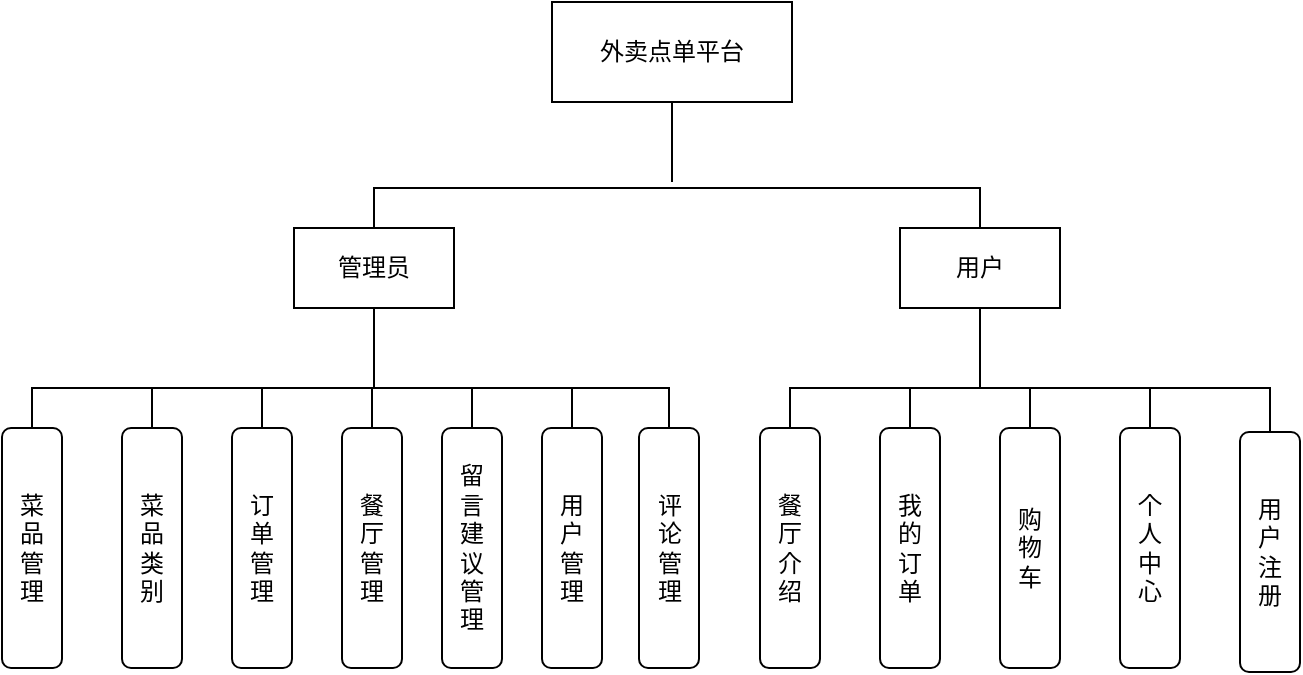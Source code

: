 <mxfile version="26.1.3">
  <diagram name="Page-1" id="JHV74EESAGVAJMFI_ccz">
    <mxGraphModel dx="880" dy="468" grid="0" gridSize="10" guides="1" tooltips="1" connect="1" arrows="1" fold="1" page="1" pageScale="1" pageWidth="827" pageHeight="1169" math="0" shadow="0">
      <root>
        <mxCell id="0" />
        <mxCell id="1" parent="0" />
        <mxCell id="zwk8hmQ4Gzmi6fZlgGOX-1" style="edgeStyle=orthogonalEdgeStyle;rounded=0;orthogonalLoop=1;jettySize=auto;html=1;endArrow=none;startFill=0;" edge="1" parent="1" source="zwk8hmQ4Gzmi6fZlgGOX-2">
          <mxGeometry relative="1" as="geometry">
            <mxPoint x="400" y="180" as="targetPoint" />
          </mxGeometry>
        </mxCell>
        <mxCell id="zwk8hmQ4Gzmi6fZlgGOX-2" value="外卖点单平台" style="rounded=0;whiteSpace=wrap;html=1;" vertex="1" parent="1">
          <mxGeometry x="340" y="90" width="120" height="50" as="geometry" />
        </mxCell>
        <mxCell id="zwk8hmQ4Gzmi6fZlgGOX-3" style="edgeStyle=orthogonalEdgeStyle;rounded=0;orthogonalLoop=1;jettySize=auto;html=1;endArrow=none;startFill=0;" edge="1" parent="1">
          <mxGeometry relative="1" as="geometry">
            <mxPoint x="251" y="283" as="targetPoint" />
            <mxPoint x="251" y="233" as="sourcePoint" />
          </mxGeometry>
        </mxCell>
        <mxCell id="zwk8hmQ4Gzmi6fZlgGOX-4" style="edgeStyle=orthogonalEdgeStyle;rounded=0;orthogonalLoop=1;jettySize=auto;html=1;entryX=0.5;entryY=0;entryDx=0;entryDy=0;exitX=0.5;exitY=0;exitDx=0;exitDy=0;endArrow=none;startFill=0;" edge="1" parent="1" source="zwk8hmQ4Gzmi6fZlgGOX-5" target="zwk8hmQ4Gzmi6fZlgGOX-7">
          <mxGeometry relative="1" as="geometry" />
        </mxCell>
        <mxCell id="zwk8hmQ4Gzmi6fZlgGOX-5" value="管理员" style="rounded=0;whiteSpace=wrap;html=1;" vertex="1" parent="1">
          <mxGeometry x="211" y="203" width="80" height="40" as="geometry" />
        </mxCell>
        <mxCell id="zwk8hmQ4Gzmi6fZlgGOX-6" style="edgeStyle=orthogonalEdgeStyle;rounded=0;orthogonalLoop=1;jettySize=auto;html=1;endArrow=none;startFill=0;" edge="1" parent="1" source="zwk8hmQ4Gzmi6fZlgGOX-7">
          <mxGeometry relative="1" as="geometry">
            <mxPoint x="554" y="283" as="targetPoint" />
          </mxGeometry>
        </mxCell>
        <mxCell id="zwk8hmQ4Gzmi6fZlgGOX-7" value="用户" style="rounded=0;whiteSpace=wrap;html=1;" vertex="1" parent="1">
          <mxGeometry x="514" y="203" width="80" height="40" as="geometry" />
        </mxCell>
        <mxCell id="zwk8hmQ4Gzmi6fZlgGOX-29" style="edgeStyle=orthogonalEdgeStyle;rounded=0;orthogonalLoop=1;jettySize=auto;html=1;entryX=0.5;entryY=0;entryDx=0;entryDy=0;exitX=0.5;exitY=0;exitDx=0;exitDy=0;endArrow=none;startFill=0;" edge="1" parent="1" source="zwk8hmQ4Gzmi6fZlgGOX-9" target="zwk8hmQ4Gzmi6fZlgGOX-20">
          <mxGeometry relative="1" as="geometry">
            <mxPoint x="77" y="283" as="sourcePoint" />
          </mxGeometry>
        </mxCell>
        <mxCell id="zwk8hmQ4Gzmi6fZlgGOX-9" value="菜&lt;div&gt;品&lt;/div&gt;&lt;div&gt;管&lt;/div&gt;&lt;div&gt;理&lt;/div&gt;" style="rounded=1;whiteSpace=wrap;html=1;" vertex="1" parent="1">
          <mxGeometry x="65" y="303" width="30" height="120" as="geometry" />
        </mxCell>
        <mxCell id="zwk8hmQ4Gzmi6fZlgGOX-10" style="edgeStyle=orthogonalEdgeStyle;rounded=0;orthogonalLoop=1;jettySize=auto;html=1;endArrow=none;startFill=0;" edge="1" parent="1">
          <mxGeometry relative="1" as="geometry">
            <mxPoint x="140" y="283" as="targetPoint" />
            <mxPoint x="140" y="313" as="sourcePoint" />
          </mxGeometry>
        </mxCell>
        <mxCell id="zwk8hmQ4Gzmi6fZlgGOX-11" value="菜&lt;div&gt;品&lt;/div&gt;&lt;div&gt;类&lt;/div&gt;&lt;div&gt;别&lt;/div&gt;" style="rounded=1;whiteSpace=wrap;html=1;" vertex="1" parent="1">
          <mxGeometry x="125" y="303" width="30" height="120" as="geometry" />
        </mxCell>
        <mxCell id="zwk8hmQ4Gzmi6fZlgGOX-12" style="edgeStyle=orthogonalEdgeStyle;rounded=0;orthogonalLoop=1;jettySize=auto;html=1;endArrow=none;startFill=0;" edge="1" parent="1" source="zwk8hmQ4Gzmi6fZlgGOX-13">
          <mxGeometry relative="1" as="geometry">
            <mxPoint x="195" y="283" as="targetPoint" />
          </mxGeometry>
        </mxCell>
        <mxCell id="zwk8hmQ4Gzmi6fZlgGOX-13" value="订&lt;div&gt;单&lt;/div&gt;&lt;div&gt;管&lt;div&gt;理&lt;/div&gt;&lt;/div&gt;" style="rounded=1;whiteSpace=wrap;html=1;" vertex="1" parent="1">
          <mxGeometry x="180" y="303" width="30" height="120" as="geometry" />
        </mxCell>
        <mxCell id="zwk8hmQ4Gzmi6fZlgGOX-14" style="edgeStyle=orthogonalEdgeStyle;rounded=0;orthogonalLoop=1;jettySize=auto;html=1;endArrow=none;startFill=0;" edge="1" parent="1" source="zwk8hmQ4Gzmi6fZlgGOX-15">
          <mxGeometry relative="1" as="geometry">
            <mxPoint x="250" y="283" as="targetPoint" />
          </mxGeometry>
        </mxCell>
        <mxCell id="zwk8hmQ4Gzmi6fZlgGOX-15" value="餐&lt;div&gt;厅&lt;/div&gt;&lt;div&gt;管&lt;br&gt;理&lt;/div&gt;" style="rounded=1;whiteSpace=wrap;html=1;" vertex="1" parent="1">
          <mxGeometry x="235" y="303" width="30" height="120" as="geometry" />
        </mxCell>
        <mxCell id="zwk8hmQ4Gzmi6fZlgGOX-16" style="edgeStyle=orthogonalEdgeStyle;rounded=0;orthogonalLoop=1;jettySize=auto;html=1;endArrow=none;startFill=0;" edge="1" parent="1" source="zwk8hmQ4Gzmi6fZlgGOX-17">
          <mxGeometry relative="1" as="geometry">
            <mxPoint x="300" y="283" as="targetPoint" />
          </mxGeometry>
        </mxCell>
        <mxCell id="zwk8hmQ4Gzmi6fZlgGOX-17" value="留&lt;div&gt;言&lt;/div&gt;&lt;div&gt;建&lt;/div&gt;&lt;div&gt;议&lt;/div&gt;&lt;div&gt;管&lt;/div&gt;&lt;div&gt;理&lt;/div&gt;" style="rounded=1;whiteSpace=wrap;html=1;" vertex="1" parent="1">
          <mxGeometry x="285" y="303" width="30" height="120" as="geometry" />
        </mxCell>
        <mxCell id="zwk8hmQ4Gzmi6fZlgGOX-18" style="edgeStyle=orthogonalEdgeStyle;rounded=0;orthogonalLoop=1;jettySize=auto;html=1;endArrow=none;startFill=0;" edge="1" parent="1" source="zwk8hmQ4Gzmi6fZlgGOX-19">
          <mxGeometry relative="1" as="geometry">
            <mxPoint x="350" y="283" as="targetPoint" />
          </mxGeometry>
        </mxCell>
        <mxCell id="zwk8hmQ4Gzmi6fZlgGOX-19" value="用&lt;div&gt;户&lt;/div&gt;&lt;div&gt;管&lt;/div&gt;&lt;div&gt;理&lt;/div&gt;" style="rounded=1;whiteSpace=wrap;html=1;" vertex="1" parent="1">
          <mxGeometry x="335" y="303" width="30" height="120" as="geometry" />
        </mxCell>
        <mxCell id="zwk8hmQ4Gzmi6fZlgGOX-20" value="评&lt;div&gt;论&lt;/div&gt;&lt;div&gt;管&lt;/div&gt;&lt;div&gt;理&lt;/div&gt;" style="rounded=1;whiteSpace=wrap;html=1;" vertex="1" parent="1">
          <mxGeometry x="383.5" y="303" width="30" height="120" as="geometry" />
        </mxCell>
        <mxCell id="zwk8hmQ4Gzmi6fZlgGOX-21" style="edgeStyle=orthogonalEdgeStyle;rounded=0;orthogonalLoop=1;jettySize=auto;html=1;entryX=0.5;entryY=0;entryDx=0;entryDy=0;exitX=0.5;exitY=0;exitDx=0;exitDy=0;endArrow=none;startFill=0;" edge="1" parent="1" source="zwk8hmQ4Gzmi6fZlgGOX-22" target="zwk8hmQ4Gzmi6fZlgGOX-31">
          <mxGeometry relative="1" as="geometry">
            <mxPoint x="454" y="283" as="sourcePoint" />
          </mxGeometry>
        </mxCell>
        <mxCell id="zwk8hmQ4Gzmi6fZlgGOX-22" value="餐&lt;div&gt;厅&lt;/div&gt;&lt;div&gt;介&lt;/div&gt;&lt;div&gt;绍&lt;/div&gt;" style="rounded=1;whiteSpace=wrap;html=1;" vertex="1" parent="1">
          <mxGeometry x="444" y="303" width="30" height="120" as="geometry" />
        </mxCell>
        <mxCell id="zwk8hmQ4Gzmi6fZlgGOX-23" style="edgeStyle=orthogonalEdgeStyle;rounded=0;orthogonalLoop=1;jettySize=auto;html=1;endArrow=none;startFill=0;" edge="1" parent="1" source="zwk8hmQ4Gzmi6fZlgGOX-24">
          <mxGeometry relative="1" as="geometry">
            <mxPoint x="519" y="283" as="targetPoint" />
          </mxGeometry>
        </mxCell>
        <mxCell id="zwk8hmQ4Gzmi6fZlgGOX-24" value="我&lt;div&gt;的&lt;/div&gt;&lt;div&gt;订&lt;/div&gt;&lt;div&gt;单&lt;/div&gt;" style="rounded=1;whiteSpace=wrap;html=1;" vertex="1" parent="1">
          <mxGeometry x="504" y="303" width="30" height="120" as="geometry" />
        </mxCell>
        <mxCell id="zwk8hmQ4Gzmi6fZlgGOX-25" style="edgeStyle=orthogonalEdgeStyle;rounded=0;orthogonalLoop=1;jettySize=auto;html=1;endArrow=none;startFill=0;" edge="1" parent="1" source="zwk8hmQ4Gzmi6fZlgGOX-26">
          <mxGeometry relative="1" as="geometry">
            <mxPoint x="579" y="283" as="targetPoint" />
          </mxGeometry>
        </mxCell>
        <mxCell id="zwk8hmQ4Gzmi6fZlgGOX-26" value="购&lt;div&gt;物&lt;/div&gt;&lt;div&gt;车&lt;/div&gt;" style="rounded=1;whiteSpace=wrap;html=1;" vertex="1" parent="1">
          <mxGeometry x="564" y="303" width="30" height="120" as="geometry" />
        </mxCell>
        <mxCell id="zwk8hmQ4Gzmi6fZlgGOX-38" style="edgeStyle=orthogonalEdgeStyle;rounded=0;orthogonalLoop=1;jettySize=auto;html=1;endArrow=none;startFill=0;" edge="1" parent="1" source="zwk8hmQ4Gzmi6fZlgGOX-27">
          <mxGeometry relative="1" as="geometry">
            <mxPoint x="639" y="294" as="targetPoint" />
          </mxGeometry>
        </mxCell>
        <mxCell id="zwk8hmQ4Gzmi6fZlgGOX-27" value="个&lt;div&gt;人&lt;/div&gt;&lt;div&gt;中&lt;/div&gt;&lt;div&gt;心&lt;/div&gt;" style="rounded=1;whiteSpace=wrap;html=1;" vertex="1" parent="1">
          <mxGeometry x="624" y="303" width="30" height="120" as="geometry" />
        </mxCell>
        <mxCell id="zwk8hmQ4Gzmi6fZlgGOX-31" value="用&lt;div&gt;户&lt;/div&gt;&lt;div&gt;注&lt;/div&gt;&lt;div&gt;册&lt;/div&gt;" style="rounded=1;whiteSpace=wrap;html=1;" vertex="1" parent="1">
          <mxGeometry x="684" y="305" width="30" height="120" as="geometry" />
        </mxCell>
      </root>
    </mxGraphModel>
  </diagram>
</mxfile>
